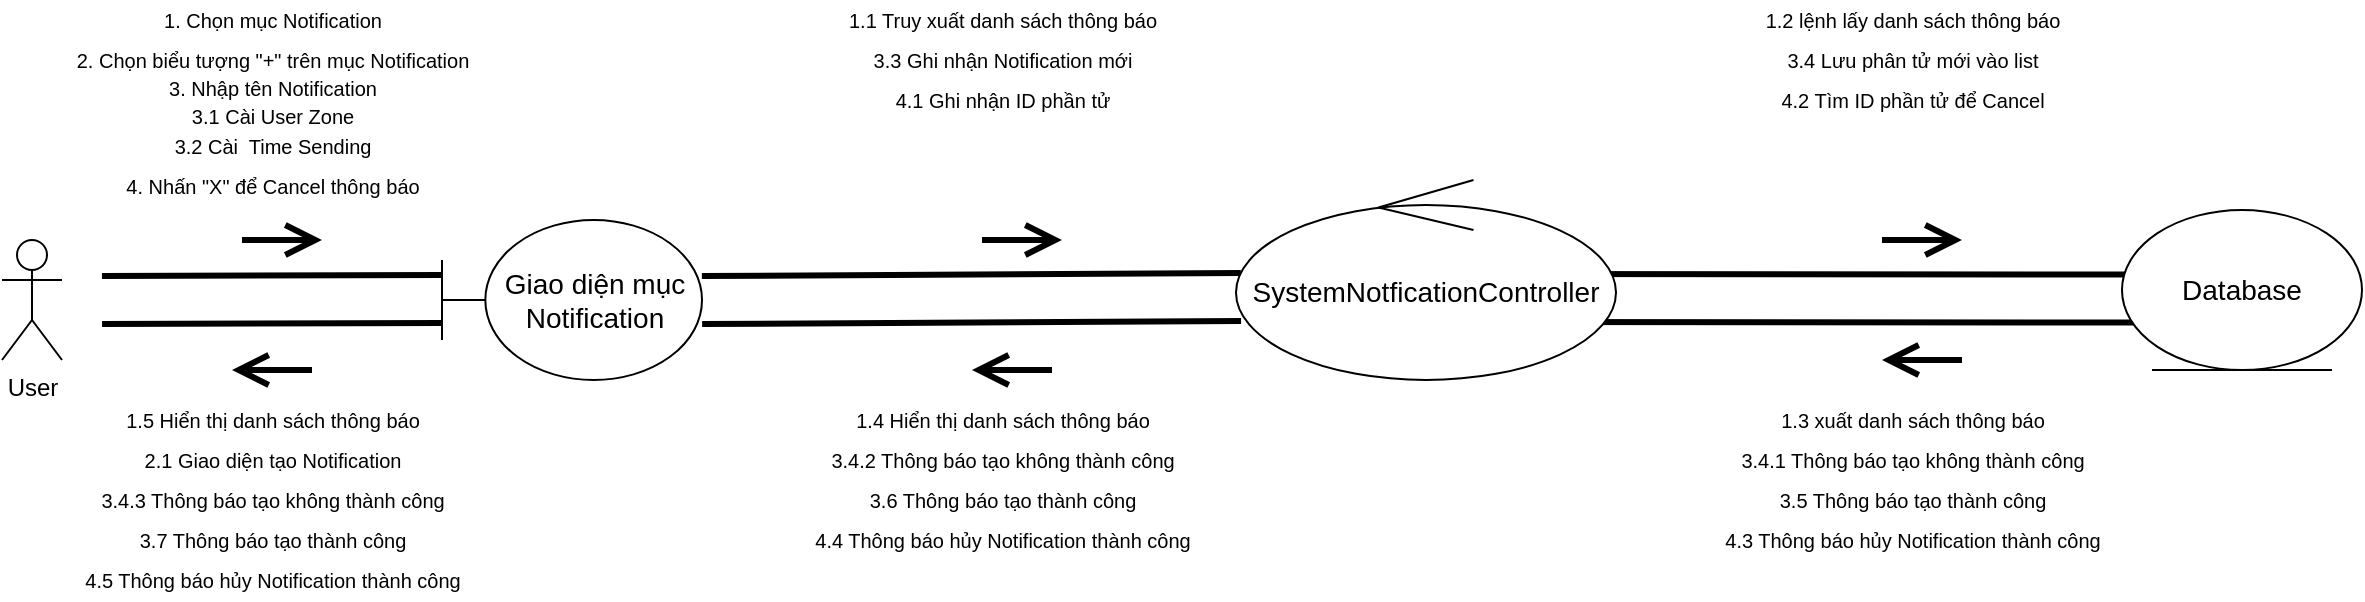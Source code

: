 <mxfile version="13.10.8" type="device"><diagram id="ug3jzF8xkuSq1a3FXfSu" name="Page-1"><mxGraphModel dx="1422" dy="697" grid="1" gridSize="10" guides="1" tooltips="1" connect="1" arrows="1" fold="1" page="1" pageScale="1" pageWidth="827" pageHeight="1169" math="0" shadow="0"><root><mxCell id="0"/><mxCell id="1" parent="0"/><mxCell id="OPhxLzBtAoUlRq81EFPO-1" value="User" style="shape=umlActor;verticalLabelPosition=bottom;verticalAlign=top;html=1;outlineConnect=0;" parent="1" vertex="1"><mxGeometry x="20" y="340" width="30" height="60" as="geometry"/></mxCell><mxCell id="OPhxLzBtAoUlRq81EFPO-2" value="&lt;font style=&quot;font-size: 14px&quot;&gt;Giao diện mục Notification&lt;/font&gt;" style="shape=umlBoundary;whiteSpace=wrap;html=1;strokeWidth=1;" parent="1" vertex="1"><mxGeometry x="240" y="330" width="130" height="80" as="geometry"/></mxCell><mxCell id="OPhxLzBtAoUlRq81EFPO-5" value="" style="shape=link;html=1;rounded=0;width=22;strokeWidth=3;" parent="1" edge="1"><mxGeometry relative="1" as="geometry"><mxPoint x="70" y="370" as="sourcePoint"/><mxPoint x="240" y="369.5" as="targetPoint"/></mxGeometry></mxCell><mxCell id="OPhxLzBtAoUlRq81EFPO-7" value="" style="shape=link;html=1;rounded=0;width=22;strokeWidth=3;entryX=0.013;entryY=0.585;entryDx=0;entryDy=0;entryPerimeter=0;" parent="1" target="OPhxLzBtAoUlRq81EFPO-3" edge="1"><mxGeometry relative="1" as="geometry"><mxPoint x="370" y="370" as="sourcePoint"/><mxPoint x="540" y="369.5" as="targetPoint"/></mxGeometry></mxCell><mxCell id="OPhxLzBtAoUlRq81EFPO-8" value="" style="shape=link;html=1;rounded=0;width=22;strokeWidth=3;entryX=0.013;entryY=0.585;entryDx=0;entryDy=0;entryPerimeter=0;" parent="1" edge="1"><mxGeometry relative="1" as="geometry"><mxPoint x="780" y="369" as="sourcePoint"/><mxPoint x="1092.08" y="369.25" as="targetPoint"/></mxGeometry></mxCell><mxCell id="OPhxLzBtAoUlRq81EFPO-3" value="&lt;font style=&quot;font-size: 14px&quot;&gt;SystemNotficationController&lt;/font&gt;" style="ellipse;shape=umlControl;whiteSpace=wrap;html=1;strokeWidth=1;" parent="1" vertex="1"><mxGeometry x="637" y="310" width="190" height="100" as="geometry"/></mxCell><mxCell id="OPhxLzBtAoUlRq81EFPO-4" value="&lt;font style=&quot;font-size: 14px&quot;&gt;Database&lt;/font&gt;" style="ellipse;shape=umlEntity;whiteSpace=wrap;html=1;strokeWidth=1;" parent="1" vertex="1"><mxGeometry x="1080" y="325" width="120" height="80" as="geometry"/></mxCell><mxCell id="OPhxLzBtAoUlRq81EFPO-10" value="" style="endArrow=open;endFill=1;endSize=12;html=1;strokeWidth=3;" parent="1" edge="1"><mxGeometry width="160" relative="1" as="geometry"><mxPoint x="140" y="340" as="sourcePoint"/><mxPoint x="180" y="340" as="targetPoint"/></mxGeometry></mxCell><mxCell id="OPhxLzBtAoUlRq81EFPO-11" value="" style="endArrow=open;endFill=1;endSize=12;html=1;strokeWidth=3;" parent="1" edge="1"><mxGeometry width="160" relative="1" as="geometry"><mxPoint x="510" y="340" as="sourcePoint"/><mxPoint x="550" y="340" as="targetPoint"/></mxGeometry></mxCell><mxCell id="OPhxLzBtAoUlRq81EFPO-12" value="" style="endArrow=open;endFill=1;endSize=12;html=1;strokeWidth=3;" parent="1" edge="1"><mxGeometry width="160" relative="1" as="geometry"><mxPoint x="960" y="340" as="sourcePoint"/><mxPoint x="1000" y="340" as="targetPoint"/></mxGeometry></mxCell><mxCell id="OPhxLzBtAoUlRq81EFPO-13" value="&lt;font style=&quot;font-size: 10px&quot;&gt;1. Chọn mục Notification&lt;/font&gt;" style="text;html=1;align=center;verticalAlign=middle;resizable=0;points=[];autosize=1;" parent="1" vertex="1"><mxGeometry x="95" y="220" width="120" height="20" as="geometry"/></mxCell><mxCell id="OPhxLzBtAoUlRq81EFPO-17" value="" style="endArrow=open;endFill=1;endSize=12;html=1;strokeWidth=3;" parent="1" edge="1"><mxGeometry width="160" relative="1" as="geometry"><mxPoint x="1000" y="400" as="sourcePoint"/><mxPoint x="960" y="400" as="targetPoint"/></mxGeometry></mxCell><mxCell id="OPhxLzBtAoUlRq81EFPO-21" value="&lt;font style=&quot;font-size: 10px&quot;&gt;&lt;br&gt;&lt;/font&gt;" style="text;html=1;align=center;verticalAlign=middle;resizable=0;points=[];autosize=1;" parent="1" vertex="1"><mxGeometry x="160" y="240" width="20" height="20" as="geometry"/></mxCell><mxCell id="OPhxLzBtAoUlRq81EFPO-23" value="" style="endArrow=open;endFill=1;endSize=12;html=1;strokeWidth=3;" parent="1" edge="1"><mxGeometry width="160" relative="1" as="geometry"><mxPoint x="545" y="405" as="sourcePoint"/><mxPoint x="505" y="405" as="targetPoint"/></mxGeometry></mxCell><mxCell id="OPhxLzBtAoUlRq81EFPO-24" value="" style="endArrow=open;endFill=1;endSize=12;html=1;strokeWidth=3;" parent="1" edge="1"><mxGeometry width="160" relative="1" as="geometry"><mxPoint x="175" y="405" as="sourcePoint"/><mxPoint x="135" y="405" as="targetPoint"/></mxGeometry></mxCell><mxCell id="4vXtMr2hftmkxC2xLwHM-1" value="&lt;font style=&quot;font-size: 10px&quot;&gt;1.1 Truy xuất danh sách thông báo&lt;/font&gt;" style="text;html=1;align=center;verticalAlign=middle;resizable=0;points=[];autosize=1;" vertex="1" parent="1"><mxGeometry x="435" y="220" width="170" height="20" as="geometry"/></mxCell><mxCell id="4vXtMr2hftmkxC2xLwHM-2" value="&lt;font style=&quot;font-size: 10px&quot;&gt;1.2 lệnh lấy danh sách thông báo&lt;/font&gt;" style="text;html=1;align=center;verticalAlign=middle;resizable=0;points=[];autosize=1;" vertex="1" parent="1"><mxGeometry x="895" y="220" width="160" height="20" as="geometry"/></mxCell><mxCell id="4vXtMr2hftmkxC2xLwHM-3" value="&lt;font style=&quot;font-size: 10px&quot;&gt;1.3 xuất danh sách thông báo&lt;/font&gt;" style="text;html=1;align=center;verticalAlign=middle;resizable=0;points=[];autosize=1;" vertex="1" parent="1"><mxGeometry x="900" y="420" width="150" height="20" as="geometry"/></mxCell><mxCell id="4vXtMr2hftmkxC2xLwHM-4" value="&lt;font style=&quot;font-size: 10px&quot;&gt;1.4 Hiển thị danh sách thông báo&lt;/font&gt;" style="text;html=1;align=center;verticalAlign=middle;resizable=0;points=[];autosize=1;" vertex="1" parent="1"><mxGeometry x="440" y="420" width="160" height="20" as="geometry"/></mxCell><mxCell id="4vXtMr2hftmkxC2xLwHM-5" value="&lt;font style=&quot;font-size: 10px&quot;&gt;1.5 Hiển thị danh sách thông báo&lt;/font&gt;" style="text;html=1;align=center;verticalAlign=middle;resizable=0;points=[];autosize=1;" vertex="1" parent="1"><mxGeometry x="75" y="420" width="160" height="20" as="geometry"/></mxCell><mxCell id="4vXtMr2hftmkxC2xLwHM-6" value="&lt;font style=&quot;font-size: 10px&quot;&gt;2. Chọn biểu tượng &quot;+&quot; trên mục Notification&lt;/font&gt;" style="text;html=1;align=center;verticalAlign=middle;resizable=0;points=[];autosize=1;" vertex="1" parent="1"><mxGeometry x="50" y="240" width="210" height="20" as="geometry"/></mxCell><mxCell id="4vXtMr2hftmkxC2xLwHM-7" value="&lt;font style=&quot;font-size: 10px&quot;&gt;2.1 Giao diện tạo Notification&lt;/font&gt;" style="text;html=1;align=center;verticalAlign=middle;resizable=0;points=[];autosize=1;" vertex="1" parent="1"><mxGeometry x="85" y="440" width="140" height="20" as="geometry"/></mxCell><mxCell id="4vXtMr2hftmkxC2xLwHM-8" value="&lt;span style=&quot;font-size: 10px&quot;&gt;3. Nhập tên Notification&lt;br&gt;3.1 Cài User Zone&lt;br&gt;3.2 Cài&amp;nbsp; Time Sending&lt;br&gt;&lt;/span&gt;" style="text;html=1;align=center;verticalAlign=middle;resizable=0;points=[];autosize=1;" vertex="1" parent="1"><mxGeometry x="95" y="253" width="120" height="50" as="geometry"/></mxCell><mxCell id="4vXtMr2hftmkxC2xLwHM-9" value="&lt;font style=&quot;font-size: 10px&quot;&gt;3.3 Ghi nhận Notification mới&lt;/font&gt;" style="text;html=1;align=center;verticalAlign=middle;resizable=0;points=[];autosize=1;" vertex="1" parent="1"><mxGeometry x="450" y="240" width="140" height="20" as="geometry"/></mxCell><mxCell id="4vXtMr2hftmkxC2xLwHM-10" value="&lt;font style=&quot;font-size: 10px&quot;&gt;3.4 Lưu phân tử mới vào list&lt;/font&gt;" style="text;html=1;align=center;verticalAlign=middle;resizable=0;points=[];autosize=1;" vertex="1" parent="1"><mxGeometry x="905" y="240" width="140" height="20" as="geometry"/></mxCell><mxCell id="4vXtMr2hftmkxC2xLwHM-11" value="&lt;font style=&quot;font-size: 10px&quot;&gt;3.4.1 Thông báo tạo không thành công&lt;/font&gt;" style="text;html=1;align=center;verticalAlign=middle;resizable=0;points=[];autosize=1;" vertex="1" parent="1"><mxGeometry x="880" y="440" width="190" height="20" as="geometry"/></mxCell><mxCell id="4vXtMr2hftmkxC2xLwHM-12" value="&lt;font style=&quot;font-size: 10px&quot;&gt;3.4.2 Thông báo tạo không thành công&lt;/font&gt;" style="text;html=1;align=center;verticalAlign=middle;resizable=0;points=[];autosize=1;" vertex="1" parent="1"><mxGeometry x="425" y="440" width="190" height="20" as="geometry"/></mxCell><mxCell id="4vXtMr2hftmkxC2xLwHM-13" value="&lt;font style=&quot;font-size: 10px&quot;&gt;3.4.3 Thông báo tạo không thành công&lt;/font&gt;" style="text;html=1;align=center;verticalAlign=middle;resizable=0;points=[];autosize=1;" vertex="1" parent="1"><mxGeometry x="60" y="460" width="190" height="20" as="geometry"/></mxCell><mxCell id="4vXtMr2hftmkxC2xLwHM-14" value="&lt;font style=&quot;font-size: 10px&quot;&gt;3.5 Thông báo tạo thành công&lt;/font&gt;" style="text;html=1;align=center;verticalAlign=middle;resizable=0;points=[];autosize=1;" vertex="1" parent="1"><mxGeometry x="900" y="460" width="150" height="20" as="geometry"/></mxCell><mxCell id="4vXtMr2hftmkxC2xLwHM-15" value="&lt;font style=&quot;font-size: 10px&quot;&gt;3.6 Thông báo tạo thành công&lt;/font&gt;" style="text;html=1;align=center;verticalAlign=middle;resizable=0;points=[];autosize=1;" vertex="1" parent="1"><mxGeometry x="445" y="460" width="150" height="20" as="geometry"/></mxCell><mxCell id="4vXtMr2hftmkxC2xLwHM-16" value="&lt;font style=&quot;font-size: 10px&quot;&gt;3.7 Thông báo tạo thành công&lt;/font&gt;" style="text;html=1;align=center;verticalAlign=middle;resizable=0;points=[];autosize=1;" vertex="1" parent="1"><mxGeometry x="80" y="480" width="150" height="20" as="geometry"/></mxCell><mxCell id="4vXtMr2hftmkxC2xLwHM-17" value="&lt;font style=&quot;font-size: 10px&quot;&gt;4. Nhấn &quot;X&quot; để Cancel thông báo&lt;/font&gt;" style="text;html=1;align=center;verticalAlign=middle;resizable=0;points=[];autosize=1;" vertex="1" parent="1"><mxGeometry x="75" y="303" width="160" height="20" as="geometry"/></mxCell><mxCell id="4vXtMr2hftmkxC2xLwHM-18" value="&lt;font style=&quot;font-size: 10px&quot;&gt;4.1 Ghi nhận ID phần tử&lt;/font&gt;" style="text;html=1;align=center;verticalAlign=middle;resizable=0;points=[];autosize=1;" vertex="1" parent="1"><mxGeometry x="460" y="260" width="120" height="20" as="geometry"/></mxCell><mxCell id="4vXtMr2hftmkxC2xLwHM-19" value="&lt;font style=&quot;font-size: 10px&quot;&gt;4.2 Tìm ID phần tử để Cancel&lt;/font&gt;" style="text;html=1;align=center;verticalAlign=middle;resizable=0;points=[];autosize=1;" vertex="1" parent="1"><mxGeometry x="900" y="260" width="150" height="20" as="geometry"/></mxCell><mxCell id="4vXtMr2hftmkxC2xLwHM-20" value="&lt;font style=&quot;font-size: 10px&quot;&gt;4.3 Thông báo hủy Notification thành công&lt;/font&gt;" style="text;html=1;align=center;verticalAlign=middle;resizable=0;points=[];autosize=1;" vertex="1" parent="1"><mxGeometry x="875" y="480" width="200" height="20" as="geometry"/></mxCell><mxCell id="4vXtMr2hftmkxC2xLwHM-21" value="&lt;font style=&quot;font-size: 10px&quot;&gt;4.4 Thông báo hủy Notification thành công&lt;/font&gt;" style="text;html=1;align=center;verticalAlign=middle;resizable=0;points=[];autosize=1;" vertex="1" parent="1"><mxGeometry x="420" y="480" width="200" height="20" as="geometry"/></mxCell><mxCell id="4vXtMr2hftmkxC2xLwHM-22" value="&lt;font style=&quot;font-size: 10px&quot;&gt;4.5 Thông báo hủy Notification thành công&lt;/font&gt;" style="text;html=1;align=center;verticalAlign=middle;resizable=0;points=[];autosize=1;" vertex="1" parent="1"><mxGeometry x="55" y="500" width="200" height="20" as="geometry"/></mxCell></root></mxGraphModel></diagram></mxfile>